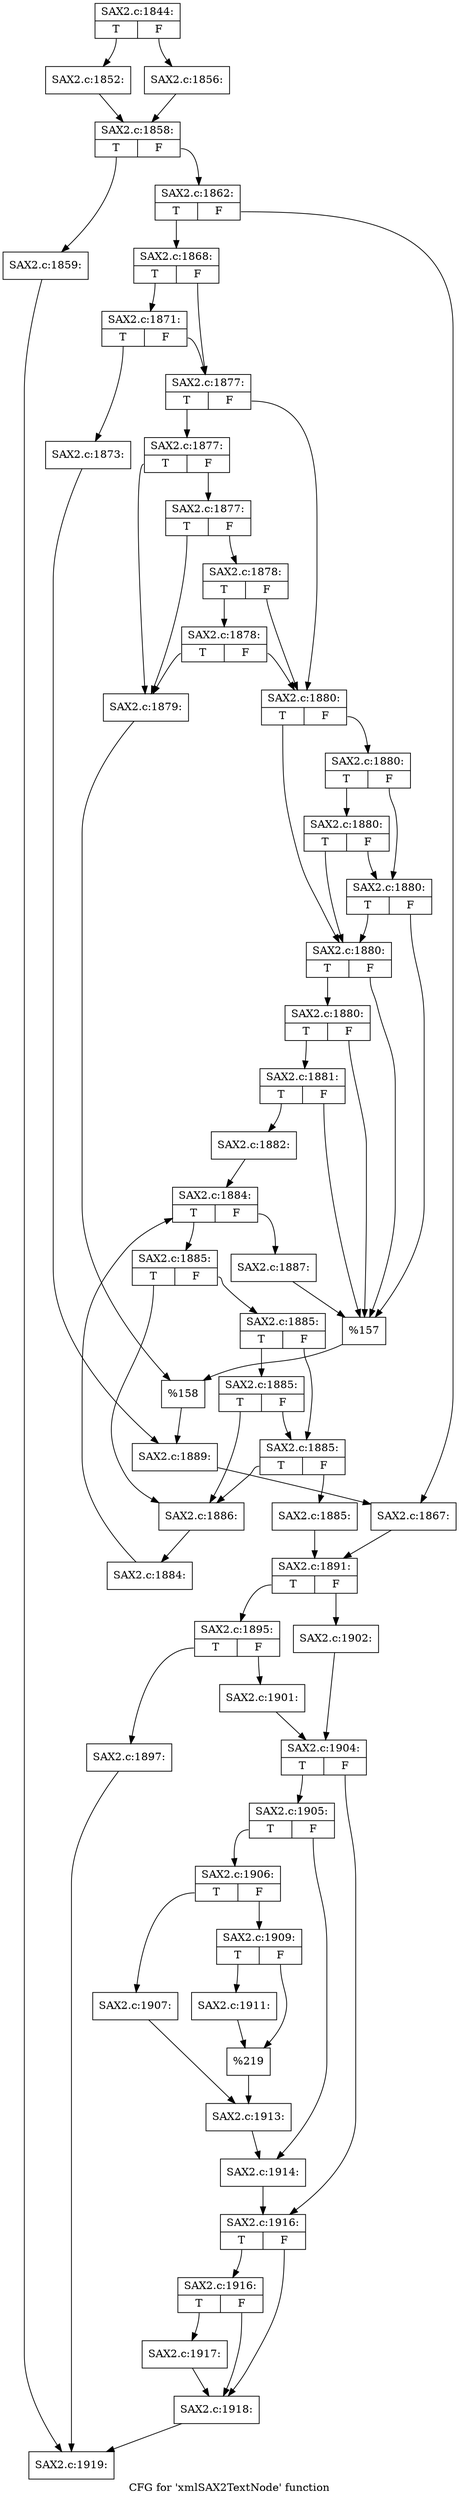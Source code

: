 digraph "CFG for 'xmlSAX2TextNode' function" {
	label="CFG for 'xmlSAX2TextNode' function";

	Node0x4212890 [shape=record,label="{SAX2.c:1844:|{<s0>T|<s1>F}}"];
	Node0x4212890:s0 -> Node0x43660a0;
	Node0x4212890:s1 -> Node0x4366140;
	Node0x43660a0 [shape=record,label="{SAX2.c:1852:}"];
	Node0x43660a0 -> Node0x43660f0;
	Node0x4366140 [shape=record,label="{SAX2.c:1856:}"];
	Node0x4366140 -> Node0x43660f0;
	Node0x43660f0 [shape=record,label="{SAX2.c:1858:|{<s0>T|<s1>F}}"];
	Node0x43660f0:s0 -> Node0x4367410;
	Node0x43660f0:s1 -> Node0x4367460;
	Node0x4367410 [shape=record,label="{SAX2.c:1859:}"];
	Node0x4367410 -> Node0x4212bc0;
	Node0x4367460 [shape=record,label="{SAX2.c:1862:|{<s0>T|<s1>F}}"];
	Node0x4367460:s0 -> Node0x4367df0;
	Node0x4367460:s1 -> Node0x4367e40;
	Node0x4367df0 [shape=record,label="{SAX2.c:1868:|{<s0>T|<s1>F}}"];
	Node0x4367df0:s0 -> Node0x43688c0;
	Node0x4367df0:s1 -> Node0x4368870;
	Node0x43688c0 [shape=record,label="{SAX2.c:1871:|{<s0>T|<s1>F}}"];
	Node0x43688c0:s0 -> Node0x43687d0;
	Node0x43688c0:s1 -> Node0x4368870;
	Node0x43687d0 [shape=record,label="{SAX2.c:1873:}"];
	Node0x43687d0 -> Node0x4368820;
	Node0x4368870 [shape=record,label="{SAX2.c:1877:|{<s0>T|<s1>F}}"];
	Node0x4368870:s0 -> Node0x436a020;
	Node0x4368870:s1 -> Node0x4369fd0;
	Node0x436a020 [shape=record,label="{SAX2.c:1877:|{<s0>T|<s1>F}}"];
	Node0x436a020:s0 -> Node0x4369980;
	Node0x436a020:s1 -> Node0x436a380;
	Node0x436a380 [shape=record,label="{SAX2.c:1877:|{<s0>T|<s1>F}}"];
	Node0x436a380:s0 -> Node0x4369980;
	Node0x436a380:s1 -> Node0x436a300;
	Node0x436a300 [shape=record,label="{SAX2.c:1878:|{<s0>T|<s1>F}}"];
	Node0x436a300:s0 -> Node0x436a940;
	Node0x436a300:s1 -> Node0x4369fd0;
	Node0x436a940 [shape=record,label="{SAX2.c:1878:|{<s0>T|<s1>F}}"];
	Node0x436a940:s0 -> Node0x4369980;
	Node0x436a940:s1 -> Node0x4369fd0;
	Node0x4369980 [shape=record,label="{SAX2.c:1879:}"];
	Node0x4369980 -> Node0x4369f80;
	Node0x4369fd0 [shape=record,label="{SAX2.c:1880:|{<s0>T|<s1>F}}"];
	Node0x4369fd0:s0 -> Node0x436cdd0;
	Node0x4369fd0:s1 -> Node0x436ce70;
	Node0x436ce70 [shape=record,label="{SAX2.c:1880:|{<s0>T|<s1>F}}"];
	Node0x436ce70:s0 -> Node0x436d150;
	Node0x436ce70:s1 -> Node0x436ce20;
	Node0x436d150 [shape=record,label="{SAX2.c:1880:|{<s0>T|<s1>F}}"];
	Node0x436d150:s0 -> Node0x436cdd0;
	Node0x436d150:s1 -> Node0x436ce20;
	Node0x436ce20 [shape=record,label="{SAX2.c:1880:|{<s0>T|<s1>F}}"];
	Node0x436ce20:s0 -> Node0x436cdd0;
	Node0x436ce20:s1 -> Node0x4214520;
	Node0x436cdd0 [shape=record,label="{SAX2.c:1880:|{<s0>T|<s1>F}}"];
	Node0x436cdd0:s0 -> Node0x436cd80;
	Node0x436cdd0:s1 -> Node0x4214520;
	Node0x436cd80 [shape=record,label="{SAX2.c:1880:|{<s0>T|<s1>F}}"];
	Node0x436cd80:s0 -> Node0x436cd30;
	Node0x436cd80:s1 -> Node0x4214520;
	Node0x436cd30 [shape=record,label="{SAX2.c:1881:|{<s0>T|<s1>F}}"];
	Node0x436cd30:s0 -> Node0x42141f0;
	Node0x436cd30:s1 -> Node0x4214520;
	Node0x42141f0 [shape=record,label="{SAX2.c:1882:}"];
	Node0x42141f0 -> Node0x436e520;
	Node0x436e520 [shape=record,label="{SAX2.c:1884:|{<s0>T|<s1>F}}"];
	Node0x436e520:s0 -> Node0x436e720;
	Node0x436e520:s1 -> Node0x436e3c0;
	Node0x436e720 [shape=record,label="{SAX2.c:1885:|{<s0>T|<s1>F}}"];
	Node0x436e720:s0 -> Node0x436ea90;
	Node0x436e720:s1 -> Node0x436eb60;
	Node0x436eb60 [shape=record,label="{SAX2.c:1885:|{<s0>T|<s1>F}}"];
	Node0x436eb60:s0 -> Node0x436eeb0;
	Node0x436eb60:s1 -> Node0x436eae0;
	Node0x436eeb0 [shape=record,label="{SAX2.c:1885:|{<s0>T|<s1>F}}"];
	Node0x436eeb0:s0 -> Node0x436ea90;
	Node0x436eeb0:s1 -> Node0x436eae0;
	Node0x436eae0 [shape=record,label="{SAX2.c:1885:|{<s0>T|<s1>F}}"];
	Node0x436eae0:s0 -> Node0x436ea90;
	Node0x436eae0:s1 -> Node0x436ea40;
	Node0x436ea40 [shape=record,label="{SAX2.c:1885:}"];
	Node0x436ea40 -> Node0x436f890;
	Node0x436ea90 [shape=record,label="{SAX2.c:1886:}"];
	Node0x436ea90 -> Node0x436e6d0;
	Node0x436e6d0 [shape=record,label="{SAX2.c:1884:}"];
	Node0x436e6d0 -> Node0x436e520;
	Node0x436e3c0 [shape=record,label="{SAX2.c:1887:}"];
	Node0x436e3c0 -> Node0x4214520;
	Node0x4214520 [shape=record,label="{%157}"];
	Node0x4214520 -> Node0x4369f80;
	Node0x4369f80 [shape=record,label="{%158}"];
	Node0x4369f80 -> Node0x4368820;
	Node0x4368820 [shape=record,label="{SAX2.c:1889:}"];
	Node0x4368820 -> Node0x4367e40;
	Node0x4367e40 [shape=record,label="{SAX2.c:1867:}"];
	Node0x4367e40 -> Node0x436f890;
	Node0x436f890 [shape=record,label="{SAX2.c:1891:|{<s0>T|<s1>F}}"];
	Node0x436f890:s0 -> Node0x4371000;
	Node0x436f890:s1 -> Node0x43710a0;
	Node0x4371000 [shape=record,label="{SAX2.c:1895:|{<s0>T|<s1>F}}"];
	Node0x4371000:s0 -> Node0x4371800;
	Node0x4371000:s1 -> Node0x4371850;
	Node0x4371800 [shape=record,label="{SAX2.c:1897:}"];
	Node0x4371800 -> Node0x4212bc0;
	Node0x4371850 [shape=record,label="{SAX2.c:1901:}"];
	Node0x4371850 -> Node0x4371050;
	Node0x43710a0 [shape=record,label="{SAX2.c:1902:}"];
	Node0x43710a0 -> Node0x4371050;
	Node0x4371050 [shape=record,label="{SAX2.c:1904:|{<s0>T|<s1>F}}"];
	Node0x4371050:s0 -> Node0x43727e0;
	Node0x4371050:s1 -> Node0x4372830;
	Node0x43727e0 [shape=record,label="{SAX2.c:1905:|{<s0>T|<s1>F}}"];
	Node0x43727e0:s0 -> Node0x4372c60;
	Node0x43727e0:s1 -> Node0x4372cb0;
	Node0x4372c60 [shape=record,label="{SAX2.c:1906:|{<s0>T|<s1>F}}"];
	Node0x4372c60:s0 -> Node0x43731a0;
	Node0x4372c60:s1 -> Node0x4373240;
	Node0x43731a0 [shape=record,label="{SAX2.c:1907:}"];
	Node0x43731a0 -> Node0x43731f0;
	Node0x4373240 [shape=record,label="{SAX2.c:1909:|{<s0>T|<s1>F}}"];
	Node0x4373240:s0 -> Node0x4373fd0;
	Node0x4373240:s1 -> Node0x4374020;
	Node0x4373fd0 [shape=record,label="{SAX2.c:1911:}"];
	Node0x4373fd0 -> Node0x4374020;
	Node0x4374020 [shape=record,label="{%219}"];
	Node0x4374020 -> Node0x43731f0;
	Node0x43731f0 [shape=record,label="{SAX2.c:1913:}"];
	Node0x43731f0 -> Node0x4372cb0;
	Node0x4372cb0 [shape=record,label="{SAX2.c:1914:}"];
	Node0x4372cb0 -> Node0x4372830;
	Node0x4372830 [shape=record,label="{SAX2.c:1916:|{<s0>T|<s1>F}}"];
	Node0x4372830:s0 -> Node0x4374f20;
	Node0x4372830:s1 -> Node0x4374ed0;
	Node0x4374f20 [shape=record,label="{SAX2.c:1916:|{<s0>T|<s1>F}}"];
	Node0x4374f20:s0 -> Node0x4374e80;
	Node0x4374f20:s1 -> Node0x4374ed0;
	Node0x4374e80 [shape=record,label="{SAX2.c:1917:}"];
	Node0x4374e80 -> Node0x4374ed0;
	Node0x4374ed0 [shape=record,label="{SAX2.c:1918:}"];
	Node0x4374ed0 -> Node0x4212bc0;
	Node0x4212bc0 [shape=record,label="{SAX2.c:1919:}"];
}
